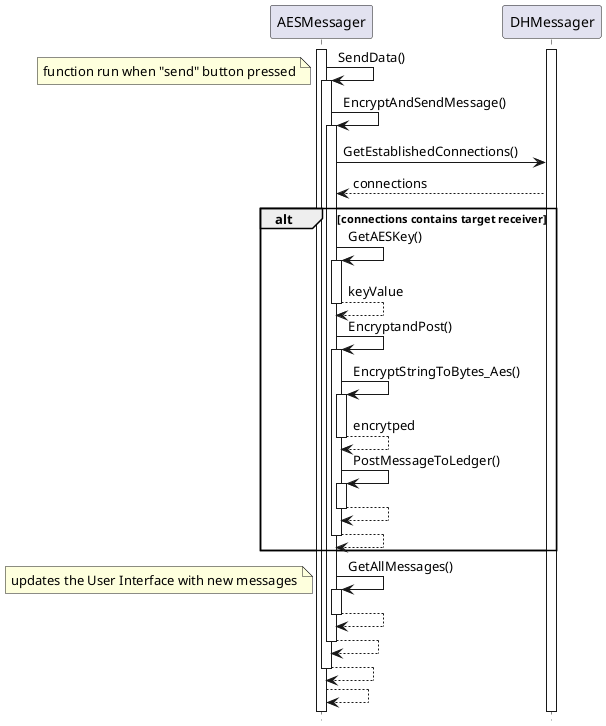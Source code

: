 @startuml
hide footbox

participant AESMessager
participant DHMessager

activate AESMessager
activate DHMessager


AESMessager-> AESMessager: SendData()
activate AESMessager
note left: function run when "send" button pressed
AESMessager-> AESMessager: EncryptAndSendMessage()
activate AESMessager
AESMessager-> DHMessager: GetEstablishedConnections()
DHMessager --> AESMessager: connections

alt connections contains target receiver


AESMessager-> AESMessager: GetAESKey()
activate AESMessager
return keyValue
AESMessager-> AESMessager: EncryptandPost()
activate AESMessager
AESMessager-> AESMessager: EncryptStringToBytes_Aes()
activate AESMessager
return encrytped

AESMessager-> AESMessager: PostMessageToLedger()
activate AESMessager
return 
return 
end


AESMessager-> AESMessager: GetAllMessages()
activate AESMessager
note left: updates the User Interface with new messages
return 


return
return
return
@enduml